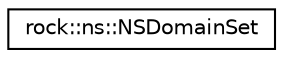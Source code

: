 digraph "类继承关系图"
{
 // LATEX_PDF_SIZE
  edge [fontname="Helvetica",fontsize="10",labelfontname="Helvetica",labelfontsize="10"];
  node [fontname="Helvetica",fontsize="10",shape=record];
  rankdir="LR";
  Node0 [label="rock::ns::NSDomainSet",height=0.2,width=0.4,color="black", fillcolor="white", style="filled",URL="$classrock_1_1ns_1_1NSDomainSet.html",tooltip=" "];
}
